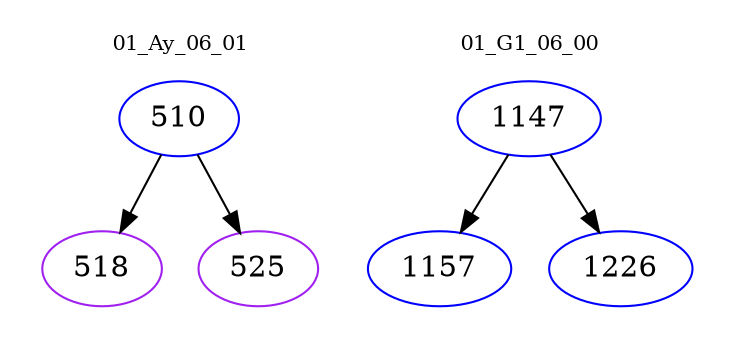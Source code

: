 digraph{
subgraph cluster_0 {
color = white
label = "01_Ay_06_01";
fontsize=10;
T0_510 [label="510", color="blue"]
T0_510 -> T0_518 [color="black"]
T0_518 [label="518", color="purple"]
T0_510 -> T0_525 [color="black"]
T0_525 [label="525", color="purple"]
}
subgraph cluster_1 {
color = white
label = "01_G1_06_00";
fontsize=10;
T1_1147 [label="1147", color="blue"]
T1_1147 -> T1_1157 [color="black"]
T1_1157 [label="1157", color="blue"]
T1_1147 -> T1_1226 [color="black"]
T1_1226 [label="1226", color="blue"]
}
}
